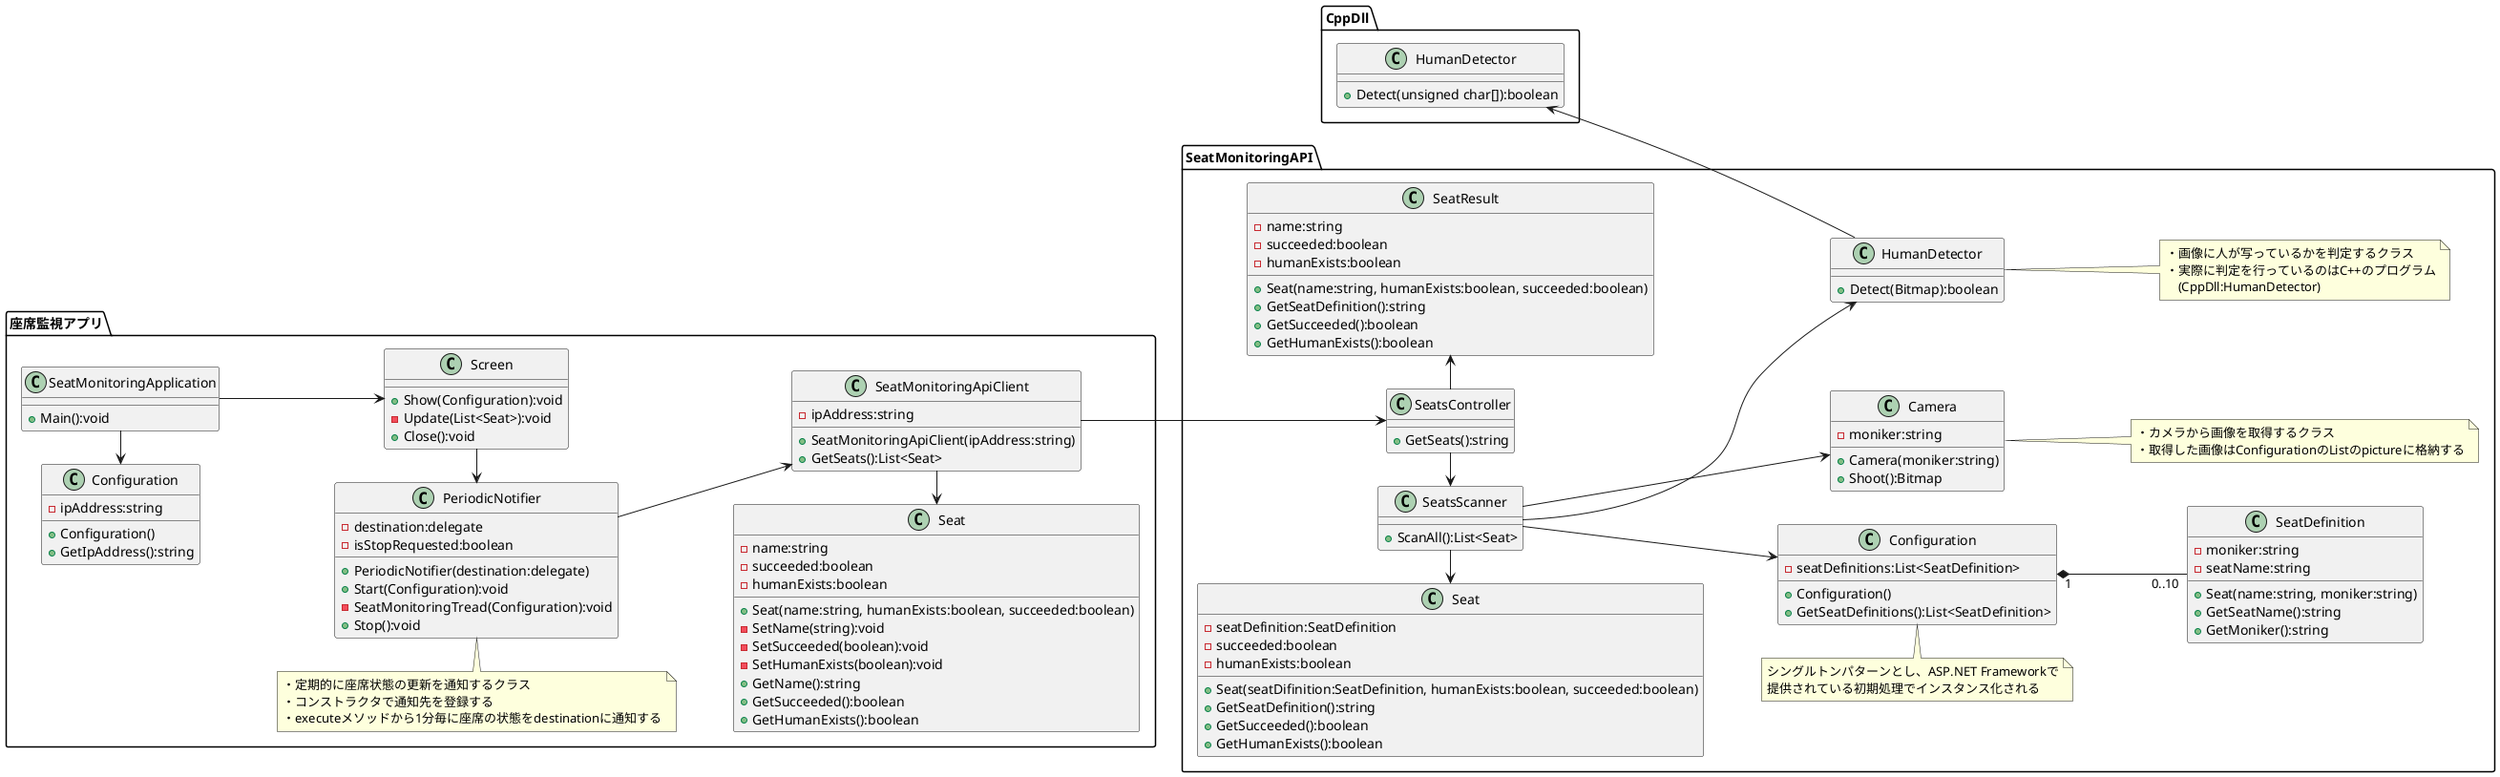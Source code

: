 @startuml クラス図
left to right direction

package 座席監視アプリ {
    class SeatMonitoringApplication {
        + Main():void
    }

    class "Configuration" as ClientConfiguration {
		'hostnameとかendpointとか
        - ipAddress:string 
        + Configuration()
        + GetIpAddress():string
    }

	class Screen {
        + Show(Configuration):void
        - Update(List<Seat>):void
		+ Close():void
    }

    class SeatMonitoringApiClient {
        - ipAddress:string
        + SeatMonitoringApiClient(ipAddress:string)
        + GetSeats():List<Seat>
    }

    class PeriodicNotifier {
        - destination:delegate
        - isStopRequested:boolean
        + PeriodicNotifier(destination:delegate)
        + Start(Configuration):void
        - SeatMonitoringTread(Configuration):void
        + Stop():void
    }
    note top of PeriodicNotifier
        ・定期的に座席状態の更新を通知するクラス
        ・コンストラクタで通知先を登録する
        ・executeメソッドから1分毎に座席の状態をdestinationに通知する
    end note

    class "Seat" as ClientSeat {
        - name:string
        - succeeded:boolean
        - humanExists:boolean
        + Seat(name:string, humanExists:boolean, succeeded:boolean)
        - SetName(string):void
        - SetSucceeded(boolean):void
        - SetHumanExists(boolean):void
        + GetName():string
        + GetSucceeded():boolean
        + GetHumanExists():boolean
    }
}

package SeatMonitoringAPI {
	class SeatsController {
        + GetSeats():string
    }

    class SeatsScanner {
        + ScanAll():List<Seat>
    }
    
    class "Configuration" as ServerConfiguration {
        - seatDefinitions:List<SeatDefinition>
        + Configuration()
        + GetSeatDefinitions():List<SeatDefinition>
    }
	note top of ServerConfiguration
		シングルトンパターンとし、ASP.NET Frameworkで
		提供されている初期処理でインスタンス化される
	end note

    class Camera {
        - moniker:string
        + Camera(moniker:string)
        + Shoot():Bitmap
    }
    note right of Camera
        ・カメラから画像を取得するクラス
        ・取得した画像はConfigurationのListのpictureに格納する
    end note
    
    class "HumanDetector" as CsHumanDetector {
        + Detect(Bitmap):boolean
    }
    note right of CsHumanDetector
        ・画像に人が写っているかを判定するクラス
        ・実際に判定を行っているのはC++のプログラム
        　(CppDll:HumanDetector)
    end note

    class SeatDefinition {
        - moniker:string
        - seatName:string
        + Seat(name:string, moniker:string)
        + GetSeatName():string
        + GetMoniker():string
    }

    class Seat {
        - seatDefinition:SeatDefinition
        - succeeded:boolean
        - humanExists:boolean
        + Seat(seatDifinition:SeatDefinition, humanExists:boolean, succeeded:boolean)
        + GetSeatDefinition():string
        + GetSucceeded():boolean
        + GetHumanExists():boolean
    }
    
    class SeatResult {
        - name:string
        - succeeded:boolean
        - humanExists:boolean
        + Seat(name:string, humanExists:boolean, succeeded:boolean)
        + GetSeatDefinition():string
        + GetSucceeded():boolean
        + GetHumanExists():boolean
    }
}

package CppDll {
    class "HumanDetector" as CppHumanDetector {
        + Detect(unsigned char[]):boolean
    }
}

SeatMonitoringApplication -left-> ClientConfiguration
SeatMonitoringApplication --> Screen
Screen -left-> PeriodicNotifier
PeriodicNotifier --> SeatMonitoringApiClient
SeatMonitoringApiClient -left-> ClientSeat
SeatMonitoringApiClient -down-> SeatsController
SeatsController -left-> SeatsScanner
ServerConfiguration "1"*-down-"0..10" SeatDefinition
SeatsScanner --> ServerConfiguration
SeatsScanner --> CsHumanDetector
SeatsScanner --> Camera
SeatsScanner -left-> Seat
CppHumanDetector <-- CsHumanDetector
SeatsController -> SeatResult

@enduml